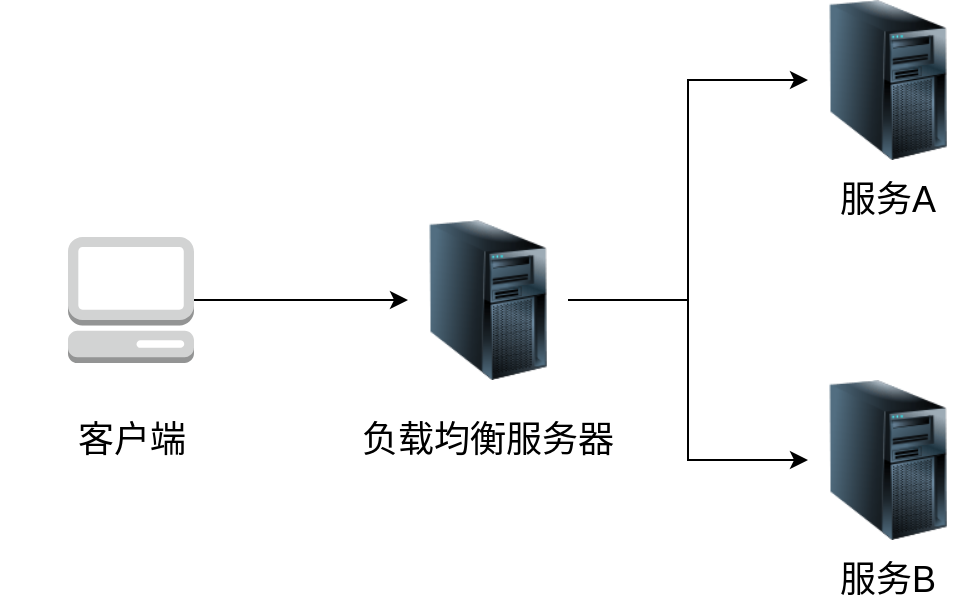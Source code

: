 <mxfile version="12.1.0" type="device" pages="2"><diagram id="ikr0U3udU8zDGzw_J-xp" name="服务端负载均衡"><mxGraphModel dx="852" dy="495" grid="1" gridSize="10" guides="1" tooltips="1" connect="1" arrows="1" fold="1" page="1" pageScale="1" pageWidth="827" pageHeight="1169" math="0" shadow="0"><root><mxCell id="0"/><mxCell id="1" parent="0"/><mxCell id="ZlaIuyvx-eABT0XonUVq-7" style="edgeStyle=orthogonalEdgeStyle;rounded=0;orthogonalLoop=1;jettySize=auto;html=1;entryX=0;entryY=0.5;entryDx=0;entryDy=0;" edge="1" parent="1" source="ZlaIuyvx-eABT0XonUVq-2" target="ZlaIuyvx-eABT0XonUVq-5"><mxGeometry relative="1" as="geometry"/></mxCell><mxCell id="ZlaIuyvx-eABT0XonUVq-8" style="edgeStyle=orthogonalEdgeStyle;rounded=0;orthogonalLoop=1;jettySize=auto;html=1;" edge="1" parent="1" source="ZlaIuyvx-eABT0XonUVq-2" target="ZlaIuyvx-eABT0XonUVq-6"><mxGeometry relative="1" as="geometry"/></mxCell><mxCell id="ZlaIuyvx-eABT0XonUVq-2" value="" style="image;html=1;labelBackgroundColor=#ffffff;image=img/lib/clip_art/computers/Server_Tower_128x128.png" vertex="1" parent="1"><mxGeometry x="310" y="140" width="80" height="80" as="geometry"/></mxCell><mxCell id="ZlaIuyvx-eABT0XonUVq-5" value="" style="image;html=1;labelBackgroundColor=#ffffff;image=img/lib/clip_art/computers/Server_Tower_128x128.png" vertex="1" parent="1"><mxGeometry x="510" y="30" width="80" height="80" as="geometry"/></mxCell><mxCell id="ZlaIuyvx-eABT0XonUVq-6" value="" style="image;html=1;labelBackgroundColor=#ffffff;image=img/lib/clip_art/computers/Server_Tower_128x128.png" vertex="1" parent="1"><mxGeometry x="510" y="220" width="80" height="80" as="geometry"/></mxCell><mxCell id="ZlaIuyvx-eABT0XonUVq-9" value="&lt;font style=&quot;font-size: 18px&quot;&gt;服务A&lt;/font&gt;" style="text;html=1;strokeColor=none;fillColor=none;align=center;verticalAlign=middle;whiteSpace=wrap;rounded=0;" vertex="1" parent="1"><mxGeometry x="520" y="120" width="60" height="20" as="geometry"/></mxCell><mxCell id="ZlaIuyvx-eABT0XonUVq-10" value="&lt;font style=&quot;font-size: 18px&quot;&gt;服务B&lt;/font&gt;" style="text;html=1;strokeColor=none;fillColor=none;align=center;verticalAlign=middle;whiteSpace=wrap;rounded=0;" vertex="1" parent="1"><mxGeometry x="520" y="310" width="60" height="20" as="geometry"/></mxCell><mxCell id="ZlaIuyvx-eABT0XonUVq-11" value="&lt;span style=&quot;font-size: 18px&quot;&gt;负载均衡服务器&lt;/span&gt;" style="text;html=1;strokeColor=none;fillColor=none;align=center;verticalAlign=middle;whiteSpace=wrap;rounded=0;" vertex="1" parent="1"><mxGeometry x="285" y="230" width="130" height="40" as="geometry"/></mxCell><mxCell id="ZlaIuyvx-eABT0XonUVq-13" style="edgeStyle=orthogonalEdgeStyle;rounded=0;orthogonalLoop=1;jettySize=auto;html=1;" edge="1" parent="1" source="ZlaIuyvx-eABT0XonUVq-12" target="ZlaIuyvx-eABT0XonUVq-2"><mxGeometry relative="1" as="geometry"/></mxCell><mxCell id="ZlaIuyvx-eABT0XonUVq-12" value="" style="outlineConnect=0;dashed=0;verticalLabelPosition=bottom;verticalAlign=top;align=center;html=1;shape=mxgraph.aws3.management_console;fillColor=#D2D3D3;gradientColor=none;" vertex="1" parent="1"><mxGeometry x="140" y="148.5" width="63" height="63" as="geometry"/></mxCell><mxCell id="ZlaIuyvx-eABT0XonUVq-15" value="&lt;span style=&quot;font-size: 18px&quot;&gt;客户端&lt;/span&gt;" style="text;html=1;strokeColor=none;fillColor=none;align=center;verticalAlign=middle;whiteSpace=wrap;rounded=0;" vertex="1" parent="1"><mxGeometry x="106.5" y="230" width="130" height="40" as="geometry"/></mxCell></root></mxGraphModel></diagram><diagram id="vEcUg1vIqNYsM4Acvnhu" name="客户端负载均衡"><mxGraphModel dx="852" dy="495" grid="1" gridSize="10" guides="1" tooltips="1" connect="1" arrows="1" fold="1" page="1" pageScale="1" pageWidth="827" pageHeight="1169" math="0" shadow="0"><root><mxCell id="pkvyKB3iqbamg1hGYAjy-0"/><mxCell id="pkvyKB3iqbamg1hGYAjy-1" parent="pkvyKB3iqbamg1hGYAjy-0"/><mxCell id="ZqL-XM3PJTT02TyRl6pw-12" value="" style="rounded=0;whiteSpace=wrap;html=1;fillColor=#ffe6cc;strokeColor=none;" vertex="1" parent="pkvyKB3iqbamg1hGYAjy-1"><mxGeometry x="190" y="70" width="190" height="200" as="geometry"/></mxCell><mxCell id="ZqL-XM3PJTT02TyRl6pw-0" style="edgeStyle=orthogonalEdgeStyle;rounded=0;orthogonalLoop=1;jettySize=auto;html=1;entryX=0;entryY=0.5;entryDx=0;entryDy=0;exitX=1;exitY=0.5;exitDx=0;exitDy=0;" edge="1" parent="pkvyKB3iqbamg1hGYAjy-1" source="ZqL-XM3PJTT02TyRl6pw-13" target="ZqL-XM3PJTT02TyRl6pw-3"><mxGeometry relative="1" as="geometry"><mxPoint x="390" y="180" as="sourcePoint"/></mxGeometry></mxCell><mxCell id="ZqL-XM3PJTT02TyRl6pw-1" style="edgeStyle=orthogonalEdgeStyle;rounded=0;orthogonalLoop=1;jettySize=auto;html=1;exitX=1;exitY=0.5;exitDx=0;exitDy=0;" edge="1" parent="pkvyKB3iqbamg1hGYAjy-1" source="ZqL-XM3PJTT02TyRl6pw-13" target="ZqL-XM3PJTT02TyRl6pw-4"><mxGeometry relative="1" as="geometry"><mxPoint x="450" y="180" as="sourcePoint"/></mxGeometry></mxCell><mxCell id="ZqL-XM3PJTT02TyRl6pw-3" value="" style="image;html=1;labelBackgroundColor=#ffffff;image=img/lib/clip_art/computers/Server_Tower_128x128.png" vertex="1" parent="pkvyKB3iqbamg1hGYAjy-1"><mxGeometry x="510" y="30" width="80" height="80" as="geometry"/></mxCell><mxCell id="ZqL-XM3PJTT02TyRl6pw-4" value="" style="image;html=1;labelBackgroundColor=#ffffff;image=img/lib/clip_art/computers/Server_Tower_128x128.png" vertex="1" parent="pkvyKB3iqbamg1hGYAjy-1"><mxGeometry x="510" y="220" width="80" height="80" as="geometry"/></mxCell><mxCell id="ZqL-XM3PJTT02TyRl6pw-5" value="&lt;font style=&quot;font-size: 18px&quot;&gt;服务A&lt;/font&gt;" style="text;html=1;strokeColor=none;fillColor=none;align=center;verticalAlign=middle;whiteSpace=wrap;rounded=0;" vertex="1" parent="pkvyKB3iqbamg1hGYAjy-1"><mxGeometry x="520" y="120" width="60" height="20" as="geometry"/></mxCell><mxCell id="ZqL-XM3PJTT02TyRl6pw-6" value="&lt;font style=&quot;font-size: 18px&quot;&gt;服务B&lt;/font&gt;" style="text;html=1;strokeColor=none;fillColor=none;align=center;verticalAlign=middle;whiteSpace=wrap;rounded=0;" vertex="1" parent="pkvyKB3iqbamg1hGYAjy-1"><mxGeometry x="520" y="310" width="60" height="20" as="geometry"/></mxCell><mxCell id="ZqL-XM3PJTT02TyRl6pw-13" value="&lt;font style=&quot;font-size: 24px&quot;&gt;负载均衡器&lt;/font&gt;" style="rounded=0;whiteSpace=wrap;html=1;fillColor=#dae8fc;strokeColor=none;" vertex="1" parent="pkvyKB3iqbamg1hGYAjy-1"><mxGeometry x="215" y="190" width="140" height="60" as="geometry"/></mxCell><mxCell id="ZqL-XM3PJTT02TyRl6pw-14" value="&lt;font style=&quot;font-size: 24px&quot;&gt;客户端&lt;/font&gt;" style="text;html=1;strokeColor=none;fillColor=none;align=center;verticalAlign=middle;whiteSpace=wrap;rounded=0;" vertex="1" parent="pkvyKB3iqbamg1hGYAjy-1"><mxGeometry x="190" y="70" width="100" height="30" as="geometry"/></mxCell></root></mxGraphModel></diagram></mxfile>